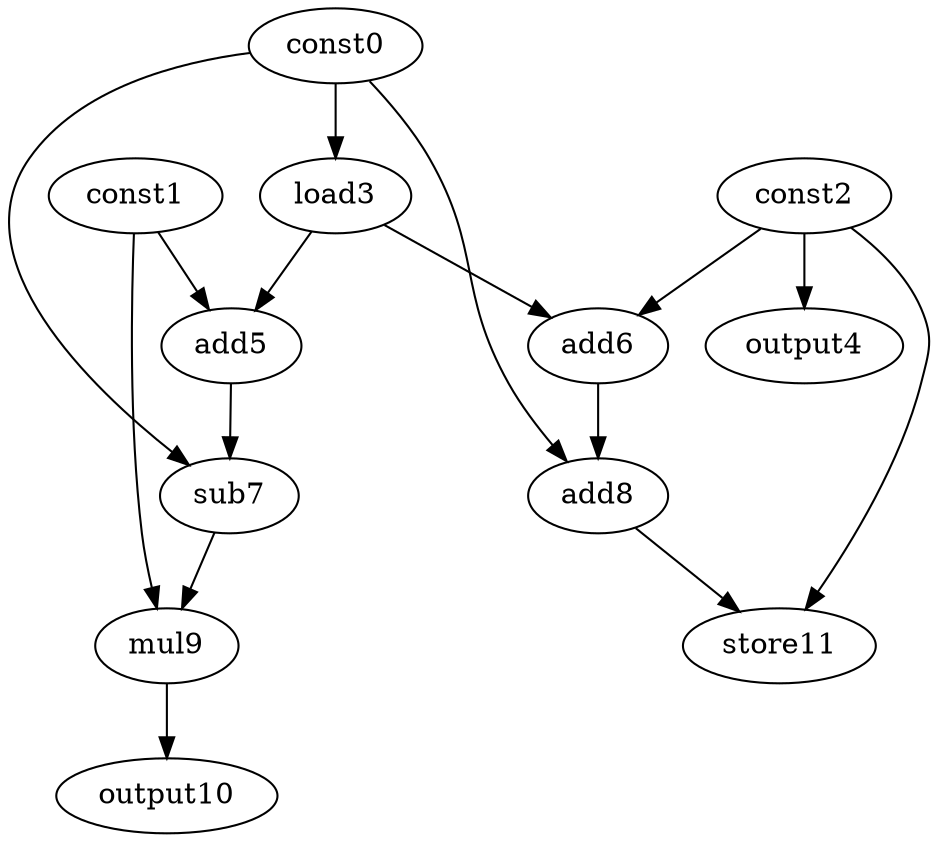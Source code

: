 digraph G { 
const0[opcode=const]; 
const1[opcode=const]; 
const2[opcode=const]; 
load3[opcode=load]; 
output4[opcode=output]; 
add5[opcode=add]; 
add6[opcode=add]; 
sub7[opcode=sub]; 
add8[opcode=add]; 
mul9[opcode=mul]; 
output10[opcode=output]; 
store11[opcode=store]; 
const0->load3[operand=0];
const2->output4[operand=0];
const1->add5[operand=0];
load3->add5[operand=1];
const2->add6[operand=0];
load3->add6[operand=1];
const0->sub7[operand=0];
add5->sub7[operand=1];
const0->add8[operand=0];
add6->add8[operand=1];
sub7->mul9[operand=0];
const1->mul9[operand=1];
add8->store11[operand=0];
const2->store11[operand=1];
mul9->output10[operand=0];
}
